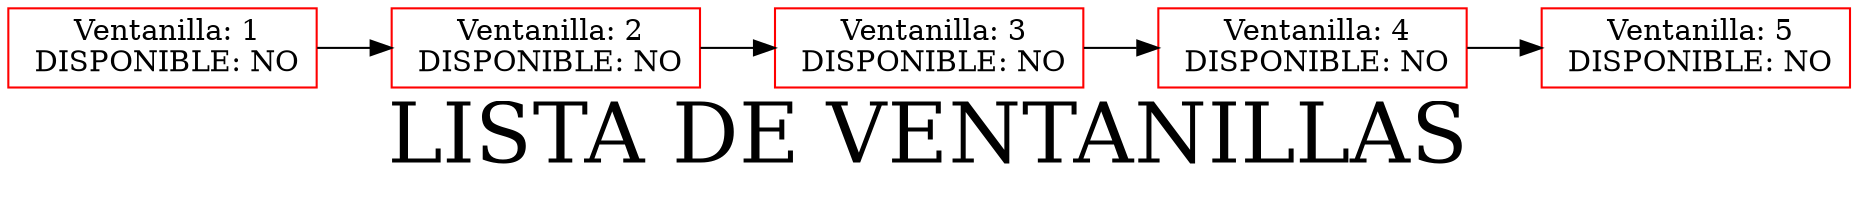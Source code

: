 digraph G { 
node[shape=box, color=red];
label="LISTA DE VENTANILLAS"
fontsize = 40;
nodo1421795058[label=" Ventanilla: 1\n DISPONIBLE: NO"]
nodo1555009629[label=" Ventanilla: 2\n DISPONIBLE: NO"]
nodo41359092[label=" Ventanilla: 3\n DISPONIBLE: NO"]
nodo149928006[label=" Ventanilla: 4\n DISPONIBLE: NO"]
nodo713338599[label=" Ventanilla: 5\n DISPONIBLE: NO"]
nodo1421795058 -> nodo1555009629;
nodo1555009629 -> nodo41359092;
nodo41359092 -> nodo149928006;
nodo149928006 -> nodo713338599;
rankdir=LR;
} 
